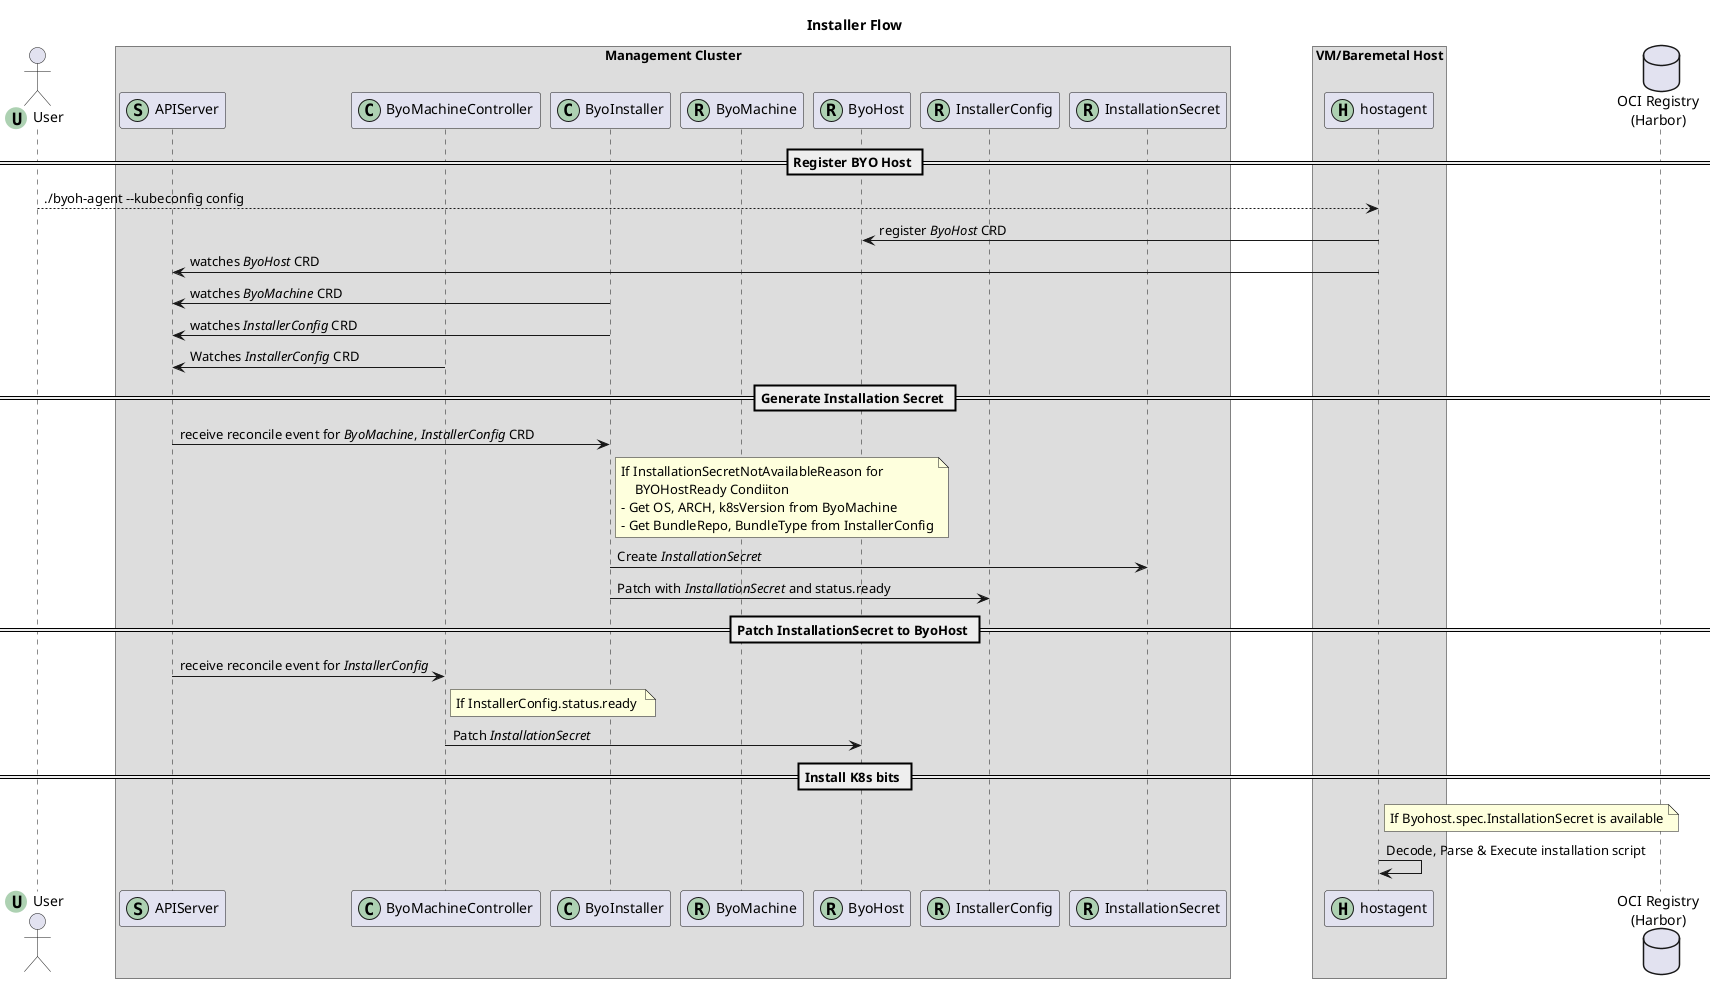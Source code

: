 @startuml installer-flow
skinparam BoxPadding 40
title
Installer Flow
end title

actor User as user <<(U,#ADD1B2)>>
' participant HostAgent as hagent <<(A,#ADD1B2)>>


box "Management Cluster"
    participant APIServer as mc <<(S,#ADD1B2) >>
    participant "ByoMachineController" as bmc <<(C,#ADD1B2)>>
    participant "ByoInstaller" as installer <<(C,#ADD1B2)>>
    participant "ByoMachine" as byom <<(R,#ADD1B2)>>
    participant "ByoHost" as byoh <<(R,#ADD1B2)>>
    participant "InstallerConfig" as installerconfig <<(R,#ADD1B2)>>
    participant "InstallationSecret" as secret <<(R,#ADD1B2)>>

end box

box "VM/Baremetal Host"
    participant hostagent as hagent <<(H,#ADD1B2) >>
end box 


database "OCI Registry\n(Harbor)" as oci  

== Register BYO Host ==
user --> hagent: ./byoh-agent --kubeconfig config
hagent -> byoh: register <i>ByoHost</i> CRD
mc <- hagent: watches <i>ByoHost</i> CRD
mc <- installer: watches <i>ByoMachine</i> CRD
mc <- installer: watches <i>InstallerConfig</i> CRD
mc <- bmc: Watches <i>InstallerConfig</i> CRD

== Generate Installation Secret ==
mc -> installer: receive reconcile event for <i>ByoMachine</i>, <i>InstallerConfig</i> CRD
note right of installer
    If InstallationSecretNotAvailableReason for
        BYOHostReady Condiiton
    - Get OS, ARCH, k8sVersion from ByoMachine
    - Get BundleRepo, BundleType from InstallerConfig
end note
installer -> secret: Create <i>InstallationSecret</i>
installer -> installerconfig: Patch with <i>InstallationSecret</i> and status.ready

== Patch InstallationSecret to ByoHost ==
mc -> bmc: receive reconcile event for <i>InstallerConfig</i>
note right of bmc
    If InstallerConfig.status.ready 
end note
bmc -> byoh: Patch <i>InstallationSecret</i> 

== Install K8s bits ==
note right of hagent
    If Byohost.spec.InstallationSecret is available
end note    
hagent -> hagent: Decode, Parse & Execute installation script

@enduml
